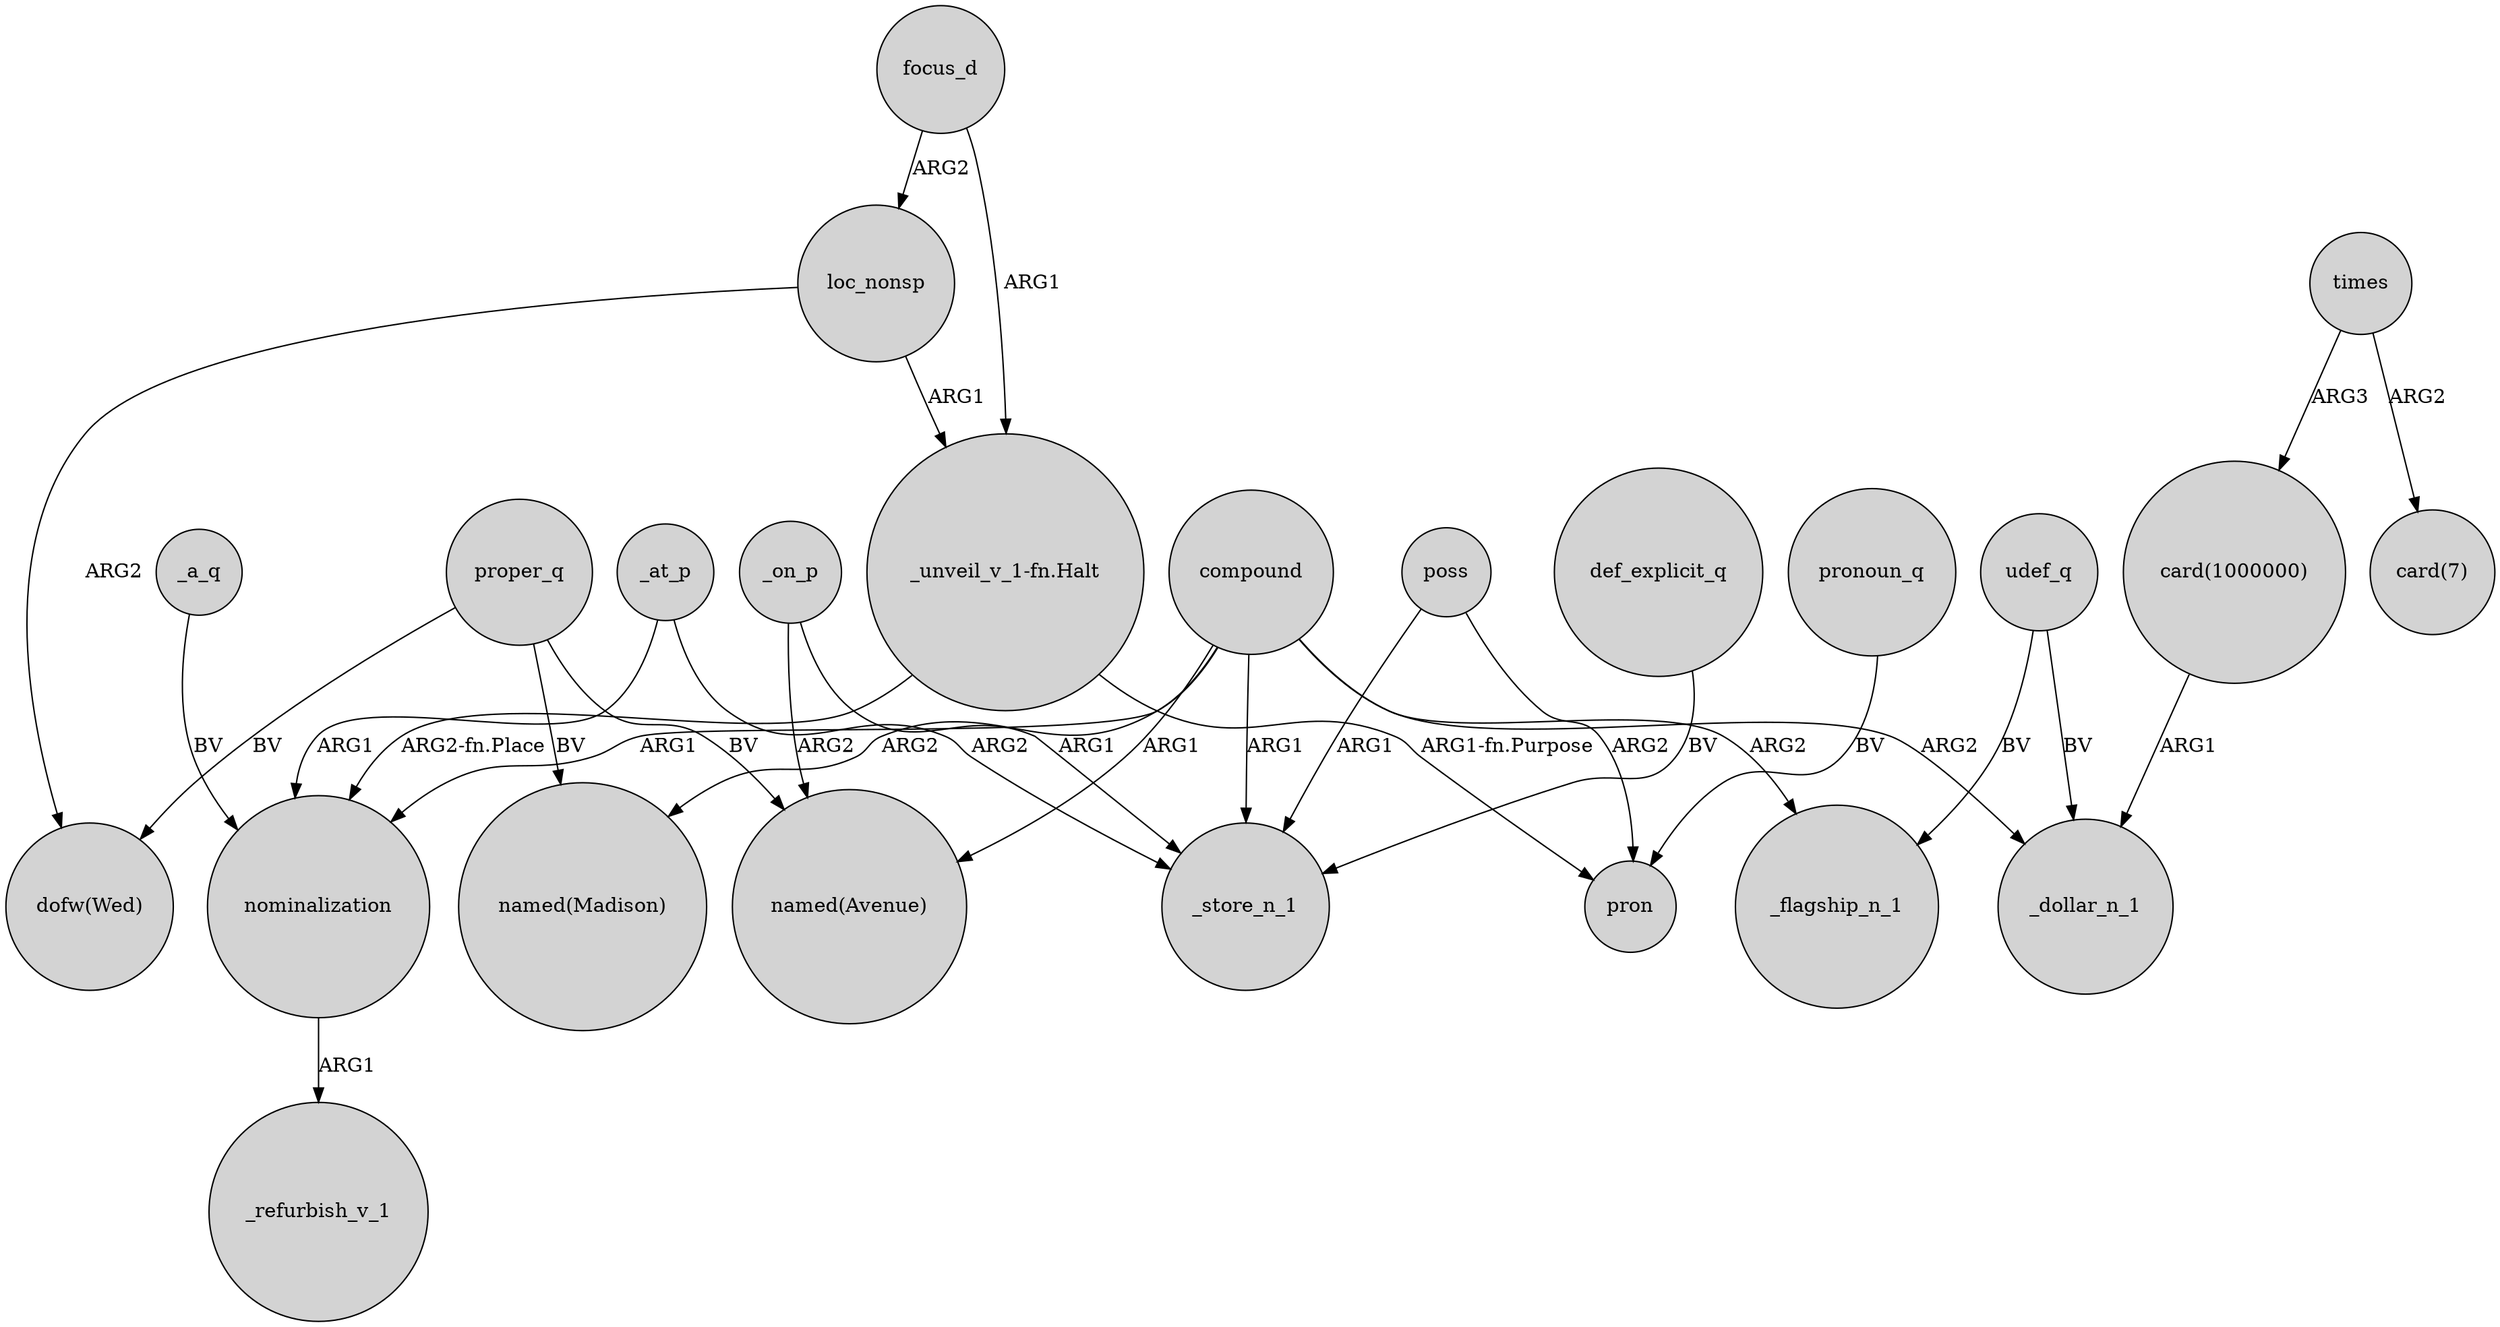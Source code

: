 digraph {
	node [shape=circle style=filled]
	compound -> "named(Madison)" [label=ARG2]
	loc_nonsp -> "dofw(Wed)" [label=ARG2]
	_a_q -> nominalization [label=BV]
	_on_p -> "named(Avenue)" [label=ARG2]
	focus_d -> "_unveil_v_1-fn.Halt" [label=ARG1]
	_at_p -> _store_n_1 [label=ARG2]
	times -> "card(1000000)" [label=ARG3]
	loc_nonsp -> "_unveil_v_1-fn.Halt" [label=ARG1]
	compound -> _dollar_n_1 [label=ARG2]
	focus_d -> loc_nonsp [label=ARG2]
	times -> "card(7)" [label=ARG2]
	proper_q -> "named(Madison)" [label=BV]
	pronoun_q -> pron [label=BV]
	compound -> nominalization [label=ARG1]
	poss -> pron [label=ARG2]
	def_explicit_q -> _store_n_1 [label=BV]
	nominalization -> _refurbish_v_1 [label=ARG1]
	_at_p -> nominalization [label=ARG1]
	"_unveil_v_1-fn.Halt" -> pron [label="ARG1-fn.Purpose"]
	compound -> _flagship_n_1 [label=ARG2]
	proper_q -> "dofw(Wed)" [label=BV]
	_on_p -> _store_n_1 [label=ARG1]
	udef_q -> _dollar_n_1 [label=BV]
	"card(1000000)" -> _dollar_n_1 [label=ARG1]
	compound -> _store_n_1 [label=ARG1]
	"_unveil_v_1-fn.Halt" -> nominalization [label="ARG2-fn.Place"]
	udef_q -> _flagship_n_1 [label=BV]
	proper_q -> "named(Avenue)" [label=BV]
	poss -> _store_n_1 [label=ARG1]
	compound -> "named(Avenue)" [label=ARG1]
}
